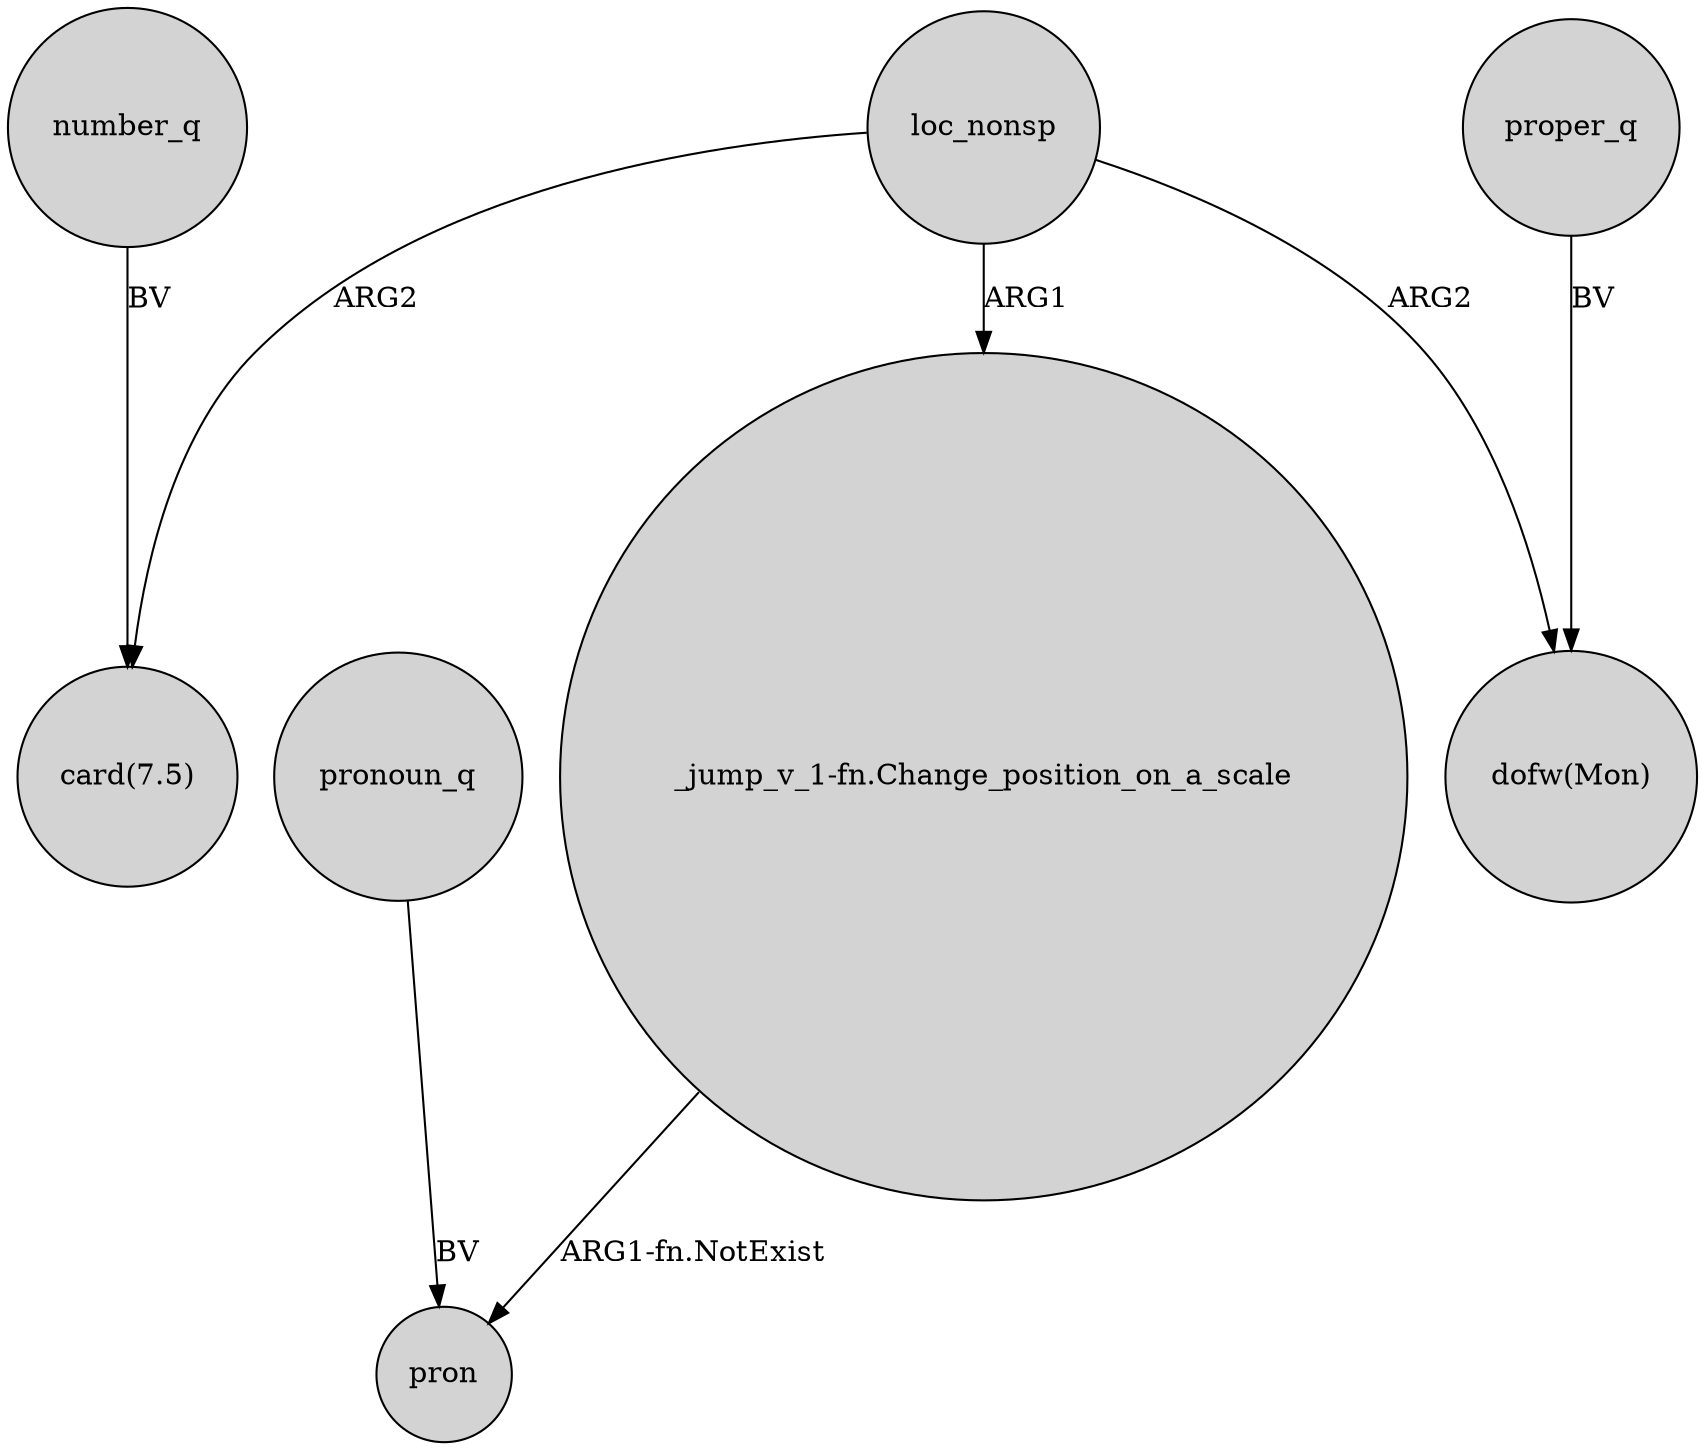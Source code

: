 digraph {
	node [shape=circle style=filled]
	"_jump_v_1-fn.Change_position_on_a_scale" -> pron [label="ARG1-fn.NotExist"]
	loc_nonsp -> "dofw(Mon)" [label=ARG2]
	number_q -> "card(7.5)" [label=BV]
	proper_q -> "dofw(Mon)" [label=BV]
	loc_nonsp -> "card(7.5)" [label=ARG2]
	loc_nonsp -> "_jump_v_1-fn.Change_position_on_a_scale" [label=ARG1]
	pronoun_q -> pron [label=BV]
}
